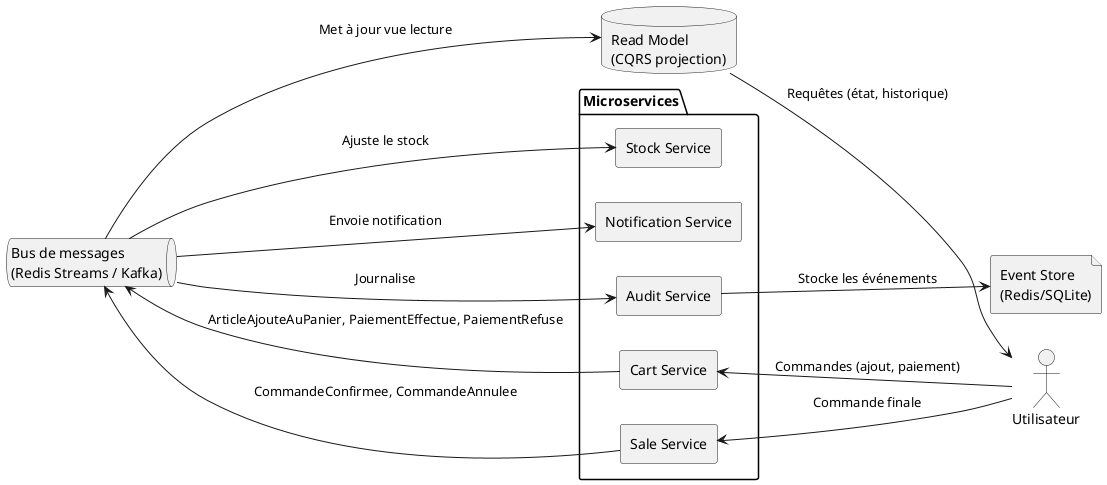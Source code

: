 @startuml
skinparam componentStyle rectangle
left to right direction

actor "Utilisateur" as User

package "Microservices" {
    [Cart Service] as Cart
    [Stock Service] as Stock
    [Sale Service] as Sale
    [Notification Service] as Notify
    [Audit Service] as Audit
}

file "Event Store\n(Redis/SQLite)" as Store
queue "Bus de messages\n(Redis Streams / Kafka)" as Bus
database "Read Model\n(CQRS projection)" as ReadModel

User --> Cart : Commandes (ajout, paiement)
User --> Sale : Commande finale

Cart --> Bus : ArticleAjouteAuPanier, PaiementEffectue, PaiementRefuse
Sale --> Bus : CommandeConfirmee, CommandeAnnulee

Bus --> Stock : Ajuste le stock
Bus --> Notify : Envoie notification
Bus --> Audit : Journalise
Bus --> ReadModel : Met à jour vue lecture

Audit --> Store : Stocke les événements

ReadModel --> User : Requêtes (état, historique)

@enduml
